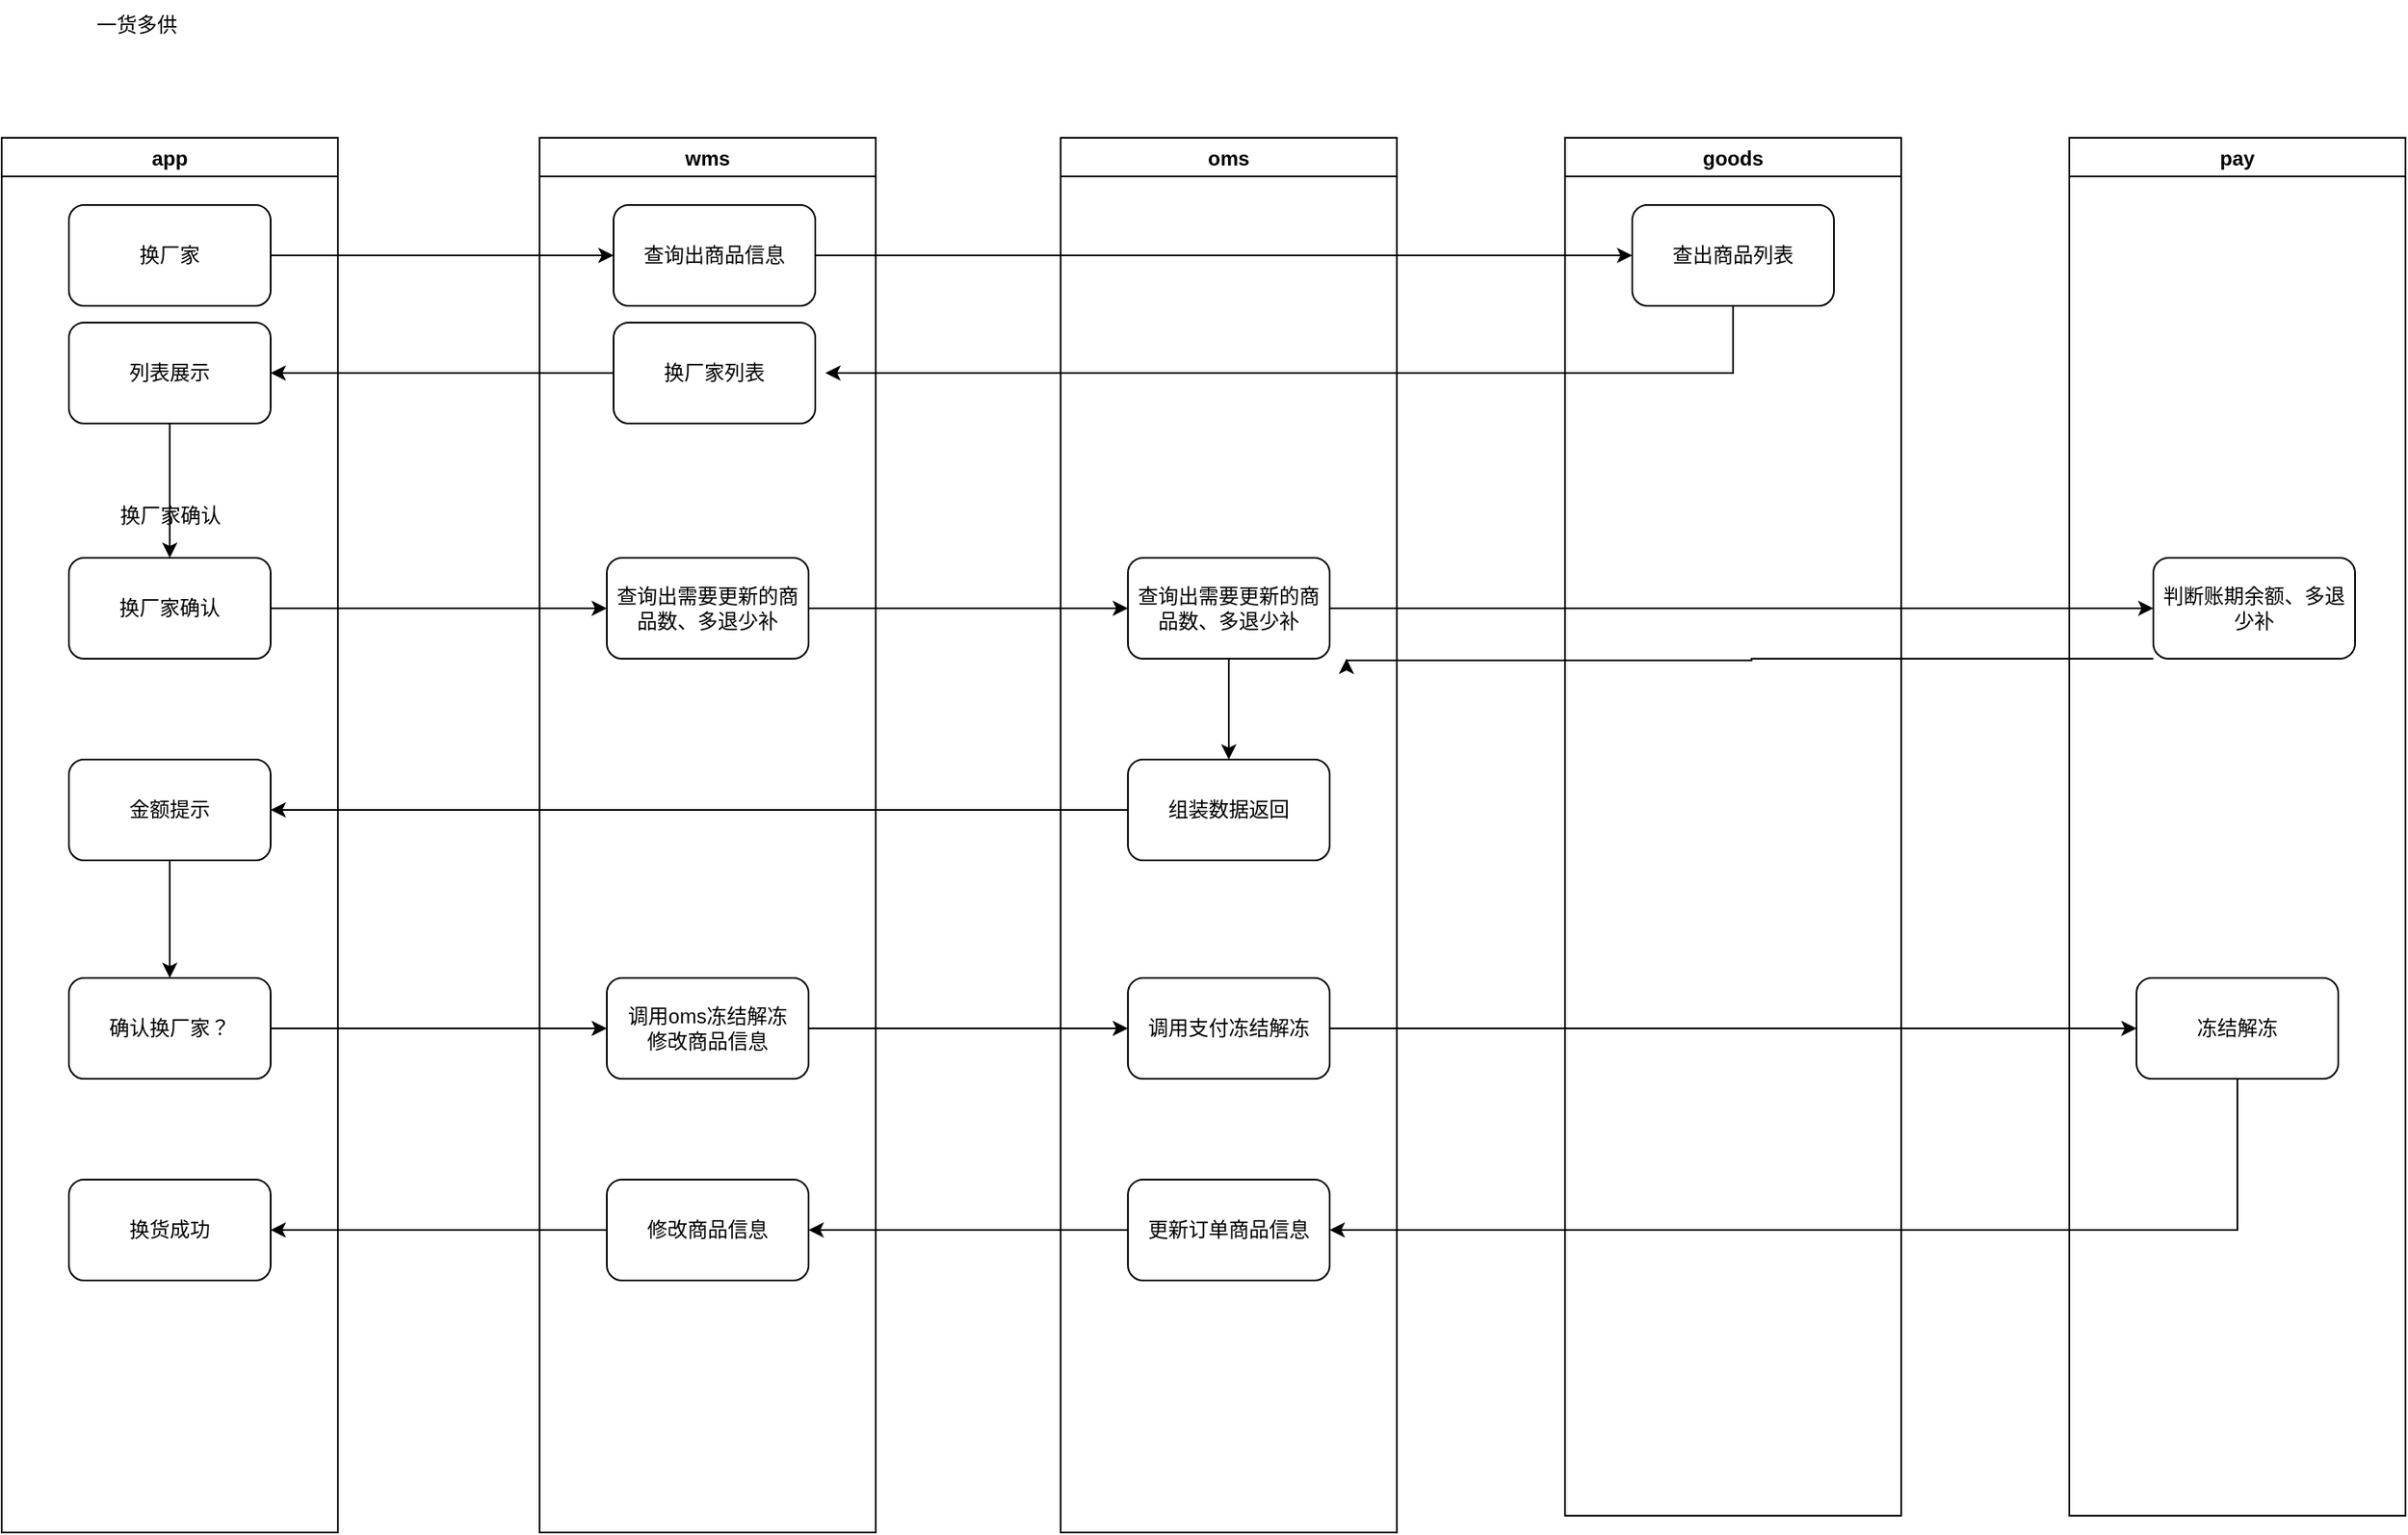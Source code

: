 <mxfile version="22.1.7" type="github">
  <diagram name="第 1 页" id="bHZ9tbYM5ysoylyOXRkc">
    <mxGraphModel dx="1050" dy="542" grid="1" gridSize="10" guides="1" tooltips="1" connect="1" arrows="1" fold="1" page="1" pageScale="1" pageWidth="827" pageHeight="1169" math="0" shadow="0">
      <root>
        <mxCell id="0" />
        <mxCell id="1" parent="0" />
        <mxCell id="zcLDfy7w5oOfBzAk3oKw-13" value="app" style="swimlane;startSize=23;" vertex="1" parent="1">
          <mxGeometry x="50" y="160" width="200" height="830" as="geometry">
            <mxRectangle x="50" y="160" width="100" height="30" as="alternateBounds" />
          </mxGeometry>
        </mxCell>
        <mxCell id="zcLDfy7w5oOfBzAk3oKw-22" value="换厂家" style="rounded=1;whiteSpace=wrap;html=1;" vertex="1" parent="zcLDfy7w5oOfBzAk3oKw-13">
          <mxGeometry x="40" y="40" width="120" height="60" as="geometry" />
        </mxCell>
        <mxCell id="zcLDfy7w5oOfBzAk3oKw-57" style="edgeStyle=orthogonalEdgeStyle;rounded=0;orthogonalLoop=1;jettySize=auto;html=1;" edge="1" parent="zcLDfy7w5oOfBzAk3oKw-13" source="zcLDfy7w5oOfBzAk3oKw-31" target="zcLDfy7w5oOfBzAk3oKw-36">
          <mxGeometry relative="1" as="geometry" />
        </mxCell>
        <mxCell id="zcLDfy7w5oOfBzAk3oKw-31" value="列表展示" style="whiteSpace=wrap;html=1;rounded=1;" vertex="1" parent="zcLDfy7w5oOfBzAk3oKw-13">
          <mxGeometry x="40" y="110" width="120" height="60" as="geometry" />
        </mxCell>
        <mxCell id="zcLDfy7w5oOfBzAk3oKw-36" value="换厂家确认" style="rounded=1;whiteSpace=wrap;html=1;" vertex="1" parent="zcLDfy7w5oOfBzAk3oKw-13">
          <mxGeometry x="40" y="250" width="120" height="60" as="geometry" />
        </mxCell>
        <mxCell id="zcLDfy7w5oOfBzAk3oKw-37" value="换厂家确认" style="text;html=1;align=center;verticalAlign=middle;resizable=0;points=[];autosize=1;strokeColor=none;fillColor=none;" vertex="1" parent="zcLDfy7w5oOfBzAk3oKw-13">
          <mxGeometry x="60" y="210" width="80" height="30" as="geometry" />
        </mxCell>
        <mxCell id="zcLDfy7w5oOfBzAk3oKw-63" style="edgeStyle=orthogonalEdgeStyle;rounded=0;orthogonalLoop=1;jettySize=auto;html=1;" edge="1" parent="zcLDfy7w5oOfBzAk3oKw-13" source="zcLDfy7w5oOfBzAk3oKw-46" target="zcLDfy7w5oOfBzAk3oKw-48">
          <mxGeometry relative="1" as="geometry" />
        </mxCell>
        <mxCell id="zcLDfy7w5oOfBzAk3oKw-46" value="金额提示" style="whiteSpace=wrap;html=1;rounded=1;" vertex="1" parent="zcLDfy7w5oOfBzAk3oKw-13">
          <mxGeometry x="40" y="370" width="120" height="60" as="geometry" />
        </mxCell>
        <mxCell id="zcLDfy7w5oOfBzAk3oKw-48" value="确认换厂家？" style="rounded=1;whiteSpace=wrap;html=1;" vertex="1" parent="zcLDfy7w5oOfBzAk3oKw-13">
          <mxGeometry x="40" y="500" width="120" height="60" as="geometry" />
        </mxCell>
        <mxCell id="zcLDfy7w5oOfBzAk3oKw-70" value="换货成功" style="whiteSpace=wrap;html=1;rounded=1;" vertex="1" parent="zcLDfy7w5oOfBzAk3oKw-13">
          <mxGeometry x="40" y="620" width="120" height="60" as="geometry" />
        </mxCell>
        <mxCell id="zcLDfy7w5oOfBzAk3oKw-14" value="wms" style="swimlane;" vertex="1" parent="1">
          <mxGeometry x="370" y="160" width="200" height="830" as="geometry" />
        </mxCell>
        <mxCell id="zcLDfy7w5oOfBzAk3oKw-24" value="查询出商品信息" style="whiteSpace=wrap;html=1;rounded=1;" vertex="1" parent="zcLDfy7w5oOfBzAk3oKw-14">
          <mxGeometry x="44" y="40" width="120" height="60" as="geometry" />
        </mxCell>
        <mxCell id="zcLDfy7w5oOfBzAk3oKw-30" value="换厂家列表" style="rounded=1;whiteSpace=wrap;html=1;" vertex="1" parent="zcLDfy7w5oOfBzAk3oKw-14">
          <mxGeometry x="44" y="110" width="120" height="60" as="geometry" />
        </mxCell>
        <mxCell id="zcLDfy7w5oOfBzAk3oKw-58" value="查询出需要更新的商品数、多退少补" style="whiteSpace=wrap;html=1;rounded=1;" vertex="1" parent="zcLDfy7w5oOfBzAk3oKw-14">
          <mxGeometry x="40" y="250" width="120" height="60" as="geometry" />
        </mxCell>
        <mxCell id="zcLDfy7w5oOfBzAk3oKw-68" value="修改商品信息" style="whiteSpace=wrap;html=1;rounded=1;" vertex="1" parent="zcLDfy7w5oOfBzAk3oKw-14">
          <mxGeometry x="40" y="620" width="120" height="60" as="geometry" />
        </mxCell>
        <mxCell id="zcLDfy7w5oOfBzAk3oKw-15" value="oms" style="swimlane;" vertex="1" parent="1">
          <mxGeometry x="680" y="160" width="200" height="830" as="geometry" />
        </mxCell>
        <mxCell id="zcLDfy7w5oOfBzAk3oKw-62" style="edgeStyle=orthogonalEdgeStyle;rounded=0;orthogonalLoop=1;jettySize=auto;html=1;entryX=0.5;entryY=0;entryDx=0;entryDy=0;" edge="1" parent="zcLDfy7w5oOfBzAk3oKw-15" source="zcLDfy7w5oOfBzAk3oKw-40" target="zcLDfy7w5oOfBzAk3oKw-44">
          <mxGeometry relative="1" as="geometry" />
        </mxCell>
        <mxCell id="zcLDfy7w5oOfBzAk3oKw-40" value="查询出需要更新的商品数、多退少补" style="whiteSpace=wrap;html=1;rounded=1;" vertex="1" parent="zcLDfy7w5oOfBzAk3oKw-15">
          <mxGeometry x="40" y="250" width="120" height="60" as="geometry" />
        </mxCell>
        <mxCell id="zcLDfy7w5oOfBzAk3oKw-44" value="组装数据返回" style="whiteSpace=wrap;html=1;rounded=1;" vertex="1" parent="zcLDfy7w5oOfBzAk3oKw-15">
          <mxGeometry x="40" y="370" width="120" height="60" as="geometry" />
        </mxCell>
        <mxCell id="zcLDfy7w5oOfBzAk3oKw-51" value="调用支付冻结解冻" style="whiteSpace=wrap;html=1;rounded=1;" vertex="1" parent="zcLDfy7w5oOfBzAk3oKw-15">
          <mxGeometry x="40" y="500" width="120" height="60" as="geometry" />
        </mxCell>
        <mxCell id="zcLDfy7w5oOfBzAk3oKw-55" value="更新订单商品信息" style="whiteSpace=wrap;html=1;rounded=1;" vertex="1" parent="zcLDfy7w5oOfBzAk3oKw-15">
          <mxGeometry x="40" y="620" width="120" height="60" as="geometry" />
        </mxCell>
        <mxCell id="zcLDfy7w5oOfBzAk3oKw-16" value="goods" style="swimlane;" vertex="1" parent="1">
          <mxGeometry x="980" y="160" width="200" height="820" as="geometry" />
        </mxCell>
        <mxCell id="zcLDfy7w5oOfBzAk3oKw-26" value="查出商品列表" style="whiteSpace=wrap;html=1;rounded=1;" vertex="1" parent="zcLDfy7w5oOfBzAk3oKw-16">
          <mxGeometry x="40" y="40" width="120" height="60" as="geometry" />
        </mxCell>
        <mxCell id="zcLDfy7w5oOfBzAk3oKw-17" value="pay" style="swimlane;startSize=23;" vertex="1" parent="1">
          <mxGeometry x="1280" y="160" width="200" height="820" as="geometry" />
        </mxCell>
        <mxCell id="zcLDfy7w5oOfBzAk3oKw-61" style="edgeStyle=orthogonalEdgeStyle;rounded=0;orthogonalLoop=1;jettySize=auto;html=1;exitX=0;exitY=1;exitDx=0;exitDy=0;" edge="1" parent="zcLDfy7w5oOfBzAk3oKw-17" source="zcLDfy7w5oOfBzAk3oKw-42">
          <mxGeometry relative="1" as="geometry">
            <mxPoint x="-430" y="310" as="targetPoint" />
            <Array as="points">
              <mxPoint x="-189" y="310" />
              <mxPoint x="-189" y="311" />
            </Array>
          </mxGeometry>
        </mxCell>
        <mxCell id="zcLDfy7w5oOfBzAk3oKw-42" value="判断账期余额、多退少补" style="whiteSpace=wrap;html=1;rounded=1;" vertex="1" parent="zcLDfy7w5oOfBzAk3oKw-17">
          <mxGeometry x="50" y="250" width="120" height="60" as="geometry" />
        </mxCell>
        <mxCell id="zcLDfy7w5oOfBzAk3oKw-53" value="冻结解冻" style="whiteSpace=wrap;html=1;rounded=1;" vertex="1" parent="zcLDfy7w5oOfBzAk3oKw-17">
          <mxGeometry x="40" y="500" width="120" height="60" as="geometry" />
        </mxCell>
        <mxCell id="zcLDfy7w5oOfBzAk3oKw-25" value="" style="edgeStyle=orthogonalEdgeStyle;rounded=0;orthogonalLoop=1;jettySize=auto;html=1;" edge="1" parent="1" source="zcLDfy7w5oOfBzAk3oKw-22" target="zcLDfy7w5oOfBzAk3oKw-24">
          <mxGeometry relative="1" as="geometry" />
        </mxCell>
        <mxCell id="zcLDfy7w5oOfBzAk3oKw-27" value="" style="edgeStyle=orthogonalEdgeStyle;rounded=0;orthogonalLoop=1;jettySize=auto;html=1;" edge="1" parent="1" source="zcLDfy7w5oOfBzAk3oKw-24" target="zcLDfy7w5oOfBzAk3oKw-26">
          <mxGeometry relative="1" as="geometry" />
        </mxCell>
        <mxCell id="zcLDfy7w5oOfBzAk3oKw-29" value="" style="edgeStyle=orthogonalEdgeStyle;rounded=0;orthogonalLoop=1;jettySize=auto;html=1;" edge="1" parent="1" source="zcLDfy7w5oOfBzAk3oKw-26">
          <mxGeometry relative="1" as="geometry">
            <mxPoint x="540" y="300" as="targetPoint" />
            <Array as="points">
              <mxPoint x="1080" y="300" />
              <mxPoint x="1040" y="300" />
            </Array>
          </mxGeometry>
        </mxCell>
        <mxCell id="zcLDfy7w5oOfBzAk3oKw-32" value="" style="edgeStyle=orthogonalEdgeStyle;rounded=0;orthogonalLoop=1;jettySize=auto;html=1;" edge="1" parent="1" source="zcLDfy7w5oOfBzAk3oKw-30" target="zcLDfy7w5oOfBzAk3oKw-31">
          <mxGeometry relative="1" as="geometry" />
        </mxCell>
        <mxCell id="zcLDfy7w5oOfBzAk3oKw-33" value="一货多供" style="text;html=1;align=center;verticalAlign=middle;resizable=0;points=[];autosize=1;strokeColor=none;fillColor=none;" vertex="1" parent="1">
          <mxGeometry x="95" y="78" width="70" height="30" as="geometry" />
        </mxCell>
        <mxCell id="zcLDfy7w5oOfBzAk3oKw-43" value="" style="edgeStyle=orthogonalEdgeStyle;rounded=0;orthogonalLoop=1;jettySize=auto;html=1;" edge="1" parent="1" source="zcLDfy7w5oOfBzAk3oKw-40" target="zcLDfy7w5oOfBzAk3oKw-42">
          <mxGeometry relative="1" as="geometry" />
        </mxCell>
        <mxCell id="zcLDfy7w5oOfBzAk3oKw-47" value="" style="edgeStyle=orthogonalEdgeStyle;rounded=0;orthogonalLoop=1;jettySize=auto;html=1;" edge="1" parent="1" source="zcLDfy7w5oOfBzAk3oKw-44" target="zcLDfy7w5oOfBzAk3oKw-46">
          <mxGeometry relative="1" as="geometry" />
        </mxCell>
        <mxCell id="zcLDfy7w5oOfBzAk3oKw-54" value="" style="edgeStyle=orthogonalEdgeStyle;rounded=0;orthogonalLoop=1;jettySize=auto;html=1;" edge="1" parent="1" source="zcLDfy7w5oOfBzAk3oKw-51" target="zcLDfy7w5oOfBzAk3oKw-53">
          <mxGeometry relative="1" as="geometry" />
        </mxCell>
        <mxCell id="zcLDfy7w5oOfBzAk3oKw-56" value="" style="edgeStyle=orthogonalEdgeStyle;rounded=0;orthogonalLoop=1;jettySize=auto;html=1;" edge="1" parent="1" source="zcLDfy7w5oOfBzAk3oKw-53" target="zcLDfy7w5oOfBzAk3oKw-55">
          <mxGeometry relative="1" as="geometry">
            <Array as="points">
              <mxPoint x="1380" y="810" />
              <mxPoint x="1350" y="810" />
            </Array>
          </mxGeometry>
        </mxCell>
        <mxCell id="zcLDfy7w5oOfBzAk3oKw-59" style="edgeStyle=orthogonalEdgeStyle;rounded=0;orthogonalLoop=1;jettySize=auto;html=1;entryX=0;entryY=0.5;entryDx=0;entryDy=0;" edge="1" parent="1" source="zcLDfy7w5oOfBzAk3oKw-36" target="zcLDfy7w5oOfBzAk3oKw-58">
          <mxGeometry relative="1" as="geometry" />
        </mxCell>
        <mxCell id="zcLDfy7w5oOfBzAk3oKw-60" style="edgeStyle=orthogonalEdgeStyle;rounded=0;orthogonalLoop=1;jettySize=auto;html=1;entryX=0;entryY=0.5;entryDx=0;entryDy=0;" edge="1" parent="1" source="zcLDfy7w5oOfBzAk3oKw-58" target="zcLDfy7w5oOfBzAk3oKw-40">
          <mxGeometry relative="1" as="geometry" />
        </mxCell>
        <mxCell id="zcLDfy7w5oOfBzAk3oKw-66" style="edgeStyle=orthogonalEdgeStyle;rounded=0;orthogonalLoop=1;jettySize=auto;html=1;entryX=0;entryY=0.5;entryDx=0;entryDy=0;" edge="1" parent="1" source="zcLDfy7w5oOfBzAk3oKw-64" target="zcLDfy7w5oOfBzAk3oKw-51">
          <mxGeometry relative="1" as="geometry" />
        </mxCell>
        <mxCell id="zcLDfy7w5oOfBzAk3oKw-64" value="调用oms冻结解冻&lt;br&gt;修改商品信息" style="rounded=1;whiteSpace=wrap;html=1;" vertex="1" parent="1">
          <mxGeometry x="410" y="660" width="120" height="60" as="geometry" />
        </mxCell>
        <mxCell id="zcLDfy7w5oOfBzAk3oKw-65" style="edgeStyle=orthogonalEdgeStyle;rounded=0;orthogonalLoop=1;jettySize=auto;html=1;entryX=0;entryY=0.5;entryDx=0;entryDy=0;" edge="1" parent="1" source="zcLDfy7w5oOfBzAk3oKw-48" target="zcLDfy7w5oOfBzAk3oKw-64">
          <mxGeometry relative="1" as="geometry" />
        </mxCell>
        <mxCell id="zcLDfy7w5oOfBzAk3oKw-69" value="" style="edgeStyle=orthogonalEdgeStyle;rounded=0;orthogonalLoop=1;jettySize=auto;html=1;" edge="1" parent="1" source="zcLDfy7w5oOfBzAk3oKw-55" target="zcLDfy7w5oOfBzAk3oKw-68">
          <mxGeometry relative="1" as="geometry" />
        </mxCell>
        <mxCell id="zcLDfy7w5oOfBzAk3oKw-71" value="" style="edgeStyle=orthogonalEdgeStyle;rounded=0;orthogonalLoop=1;jettySize=auto;html=1;" edge="1" parent="1" source="zcLDfy7w5oOfBzAk3oKw-68" target="zcLDfy7w5oOfBzAk3oKw-70">
          <mxGeometry relative="1" as="geometry" />
        </mxCell>
      </root>
    </mxGraphModel>
  </diagram>
</mxfile>
